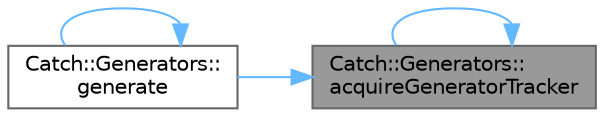 digraph "Catch::Generators::acquireGeneratorTracker"
{
 // LATEX_PDF_SIZE
  bgcolor="transparent";
  edge [fontname=Helvetica,fontsize=10,labelfontname=Helvetica,labelfontsize=10];
  node [fontname=Helvetica,fontsize=10,shape=box,height=0.2,width=0.4];
  rankdir="RL";
  Node1 [id="Node000001",label="Catch::Generators::\lacquireGeneratorTracker",height=0.2,width=0.4,color="gray40", fillcolor="grey60", style="filled", fontcolor="black",tooltip=" "];
  Node1 -> Node1 [id="edge7_Node000001_Node000001",dir="back",color="steelblue1",style="solid",tooltip=" "];
  Node1 -> Node2 [id="edge8_Node000001_Node000002",dir="back",color="steelblue1",style="solid",tooltip=" "];
  Node2 [id="Node000002",label="Catch::Generators::\lgenerate",height=0.2,width=0.4,color="grey40", fillcolor="white", style="filled",URL="$namespace_catch_1_1_generators.html#a3b0ab1f589b1d1e0e92afcd12cf4ab12",tooltip=" "];
  Node2 -> Node2 [id="edge9_Node000002_Node000002",dir="back",color="steelblue1",style="solid",tooltip=" "];
}
